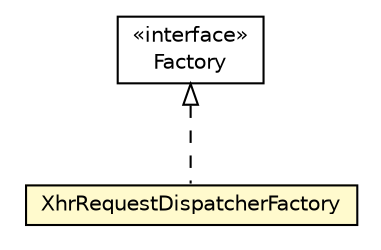 #!/usr/local/bin/dot
#
# Class diagram 
# Generated by UMLGraph version R5_6-24-gf6e263 (http://www.umlgraph.org/)
#

digraph G {
	edge [fontname="Helvetica",fontsize=10,labelfontname="Helvetica",labelfontsize=10];
	node [fontname="Helvetica",fontsize=10,shape=plaintext];
	nodesep=0.25;
	ranksep=0.5;
	// io.reinert.requestor.core.RequestDispatcher.Factory
	c62207 [label=<<table title="io.reinert.requestor.core.RequestDispatcher.Factory" border="0" cellborder="1" cellspacing="0" cellpadding="2" port="p" href="../../core/RequestDispatcher.Factory.html">
		<tr><td><table border="0" cellspacing="0" cellpadding="1">
<tr><td align="center" balign="center"> &#171;interface&#187; </td></tr>
<tr><td align="center" balign="center"> Factory </td></tr>
		</table></td></tr>
		</table>>, URL="../../core/RequestDispatcher.Factory.html", fontname="Helvetica", fontcolor="black", fontsize=10.0];
	// io.reinert.requestor.gwt.xhr.XhrRequestDispatcherFactory
	c62305 [label=<<table title="io.reinert.requestor.gwt.xhr.XhrRequestDispatcherFactory" border="0" cellborder="1" cellspacing="0" cellpadding="2" port="p" bgcolor="lemonChiffon" href="./XhrRequestDispatcherFactory.html">
		<tr><td><table border="0" cellspacing="0" cellpadding="1">
<tr><td align="center" balign="center"> XhrRequestDispatcherFactory </td></tr>
		</table></td></tr>
		</table>>, URL="./XhrRequestDispatcherFactory.html", fontname="Helvetica", fontcolor="black", fontsize=10.0];
	//io.reinert.requestor.gwt.xhr.XhrRequestDispatcherFactory implements io.reinert.requestor.core.RequestDispatcher.Factory
	c62207:p -> c62305:p [dir=back,arrowtail=empty,style=dashed];
}


